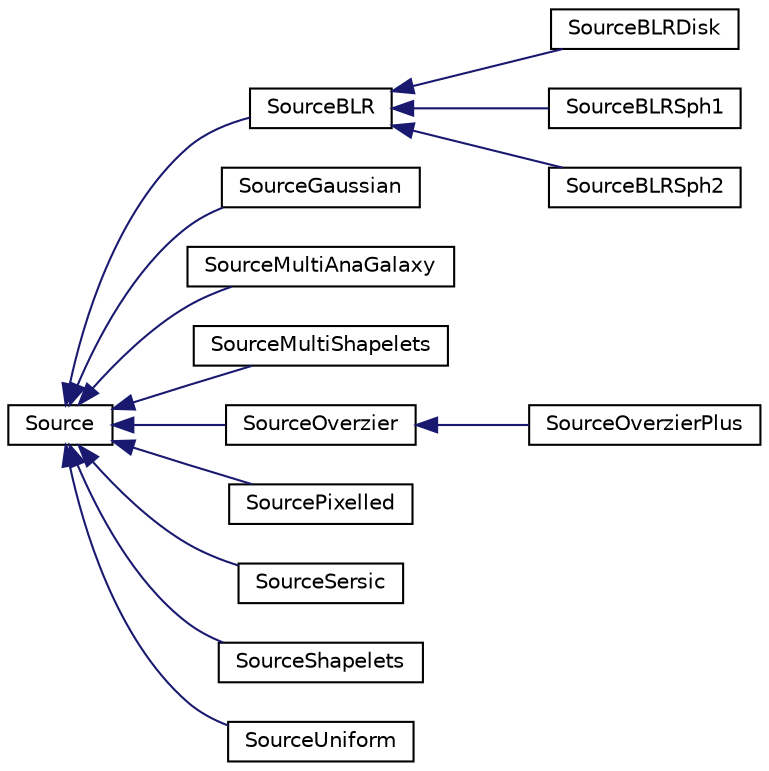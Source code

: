 digraph "Graphical Class Hierarchy"
{
 // LATEX_PDF_SIZE
  edge [fontname="Helvetica",fontsize="10",labelfontname="Helvetica",labelfontsize="10"];
  node [fontname="Helvetica",fontsize="10",shape=record];
  rankdir="LR";
  Node0 [label="Source",height=0.2,width=0.4,color="black", fillcolor="white", style="filled",URL="$class_source.html",tooltip="Base class for all sources."];
  Node0 -> Node1 [dir="back",color="midnightblue",fontsize="10",style="solid",fontname="Helvetica"];
  Node1 [label="SourceBLR",height=0.2,width=0.4,color="black", fillcolor="white", style="filled",URL="$class_source_b_l_r.html",tooltip="Base class for all sources representing the Broad Line Region (BLR) of a AGN/QSO."];
  Node1 -> Node2 [dir="back",color="midnightblue",fontsize="10",style="solid",fontname="Helvetica"];
  Node2 [label="SourceBLRDisk",height=0.2,width=0.4,color="black", fillcolor="white", style="filled",URL="$class_source_b_l_r_disk.html",tooltip="A source representing a BLR with a Keplarian disk."];
  Node1 -> Node3 [dir="back",color="midnightblue",fontsize="10",style="solid",fontname="Helvetica"];
  Node3 [label="SourceBLRSph1",height=0.2,width=0.4,color="black", fillcolor="white", style="filled",URL="$class_source_b_l_r_sph1.html",tooltip="A source representing a BLR with a spherical symmetry and circular orbits."];
  Node1 -> Node4 [dir="back",color="midnightblue",fontsize="10",style="solid",fontname="Helvetica"];
  Node4 [label="SourceBLRSph2",height=0.2,width=0.4,color="black", fillcolor="white", style="filled",URL="$class_source_b_l_r_sph2.html",tooltip="A source representing a BLR with a spherical symmetry and random velocity dispersion."];
  Node0 -> Node5 [dir="back",color="midnightblue",fontsize="10",style="solid",fontname="Helvetica"];
  Node5 [label="SourceGaussian",height=0.2,width=0.4,color="black", fillcolor="white", style="filled",URL="$class_source_gaussian.html",tooltip="A source with a Gaussian surface brightness profile."];
  Node0 -> Node6 [dir="back",color="midnightblue",fontsize="10",style="solid",fontname="Helvetica"];
  Node6 [label="SourceMultiAnaGalaxy",height=0.2,width=0.4,color="black", fillcolor="white", style="filled",URL="$class_source_multi_ana_galaxy.html",tooltip="Source that represents an analytic galaxy surface brightness model. It encapsulates a OverzierSource ..."];
  Node0 -> Node7 [dir="back",color="midnightblue",fontsize="10",style="solid",fontname="Helvetica"];
  Node7 [label="SourceMultiShapelets",height=0.2,width=0.4,color="black", fillcolor="white", style="filled",URL="$class_source_multi_shapelets.html",tooltip="Class for reading in and handling an array of SourceShapelets, made on the model of SourceMultiAnaGal..."];
  Node0 -> Node8 [dir="back",color="midnightblue",fontsize="10",style="solid",fontname="Helvetica"];
  Node8 [label="SourceOverzier",height=0.2,width=0.4,color="black", fillcolor="white", style="filled",URL="$class_source_overzier.html",tooltip="Structure for holding parameters for one or more galaxy images according to the Overzier model."];
  Node8 -> Node9 [dir="back",color="midnightblue",fontsize="10",style="solid",fontname="Helvetica"];
  Node9 [label="SourceOverzierPlus",height=0.2,width=0.4,color="black", fillcolor="white", style="filled",URL="$class_source_overzier_plus.html",tooltip="Adds some extra features to the SourceOverzier source like spiral arms, and randomizations."];
  Node0 -> Node10 [dir="back",color="midnightblue",fontsize="10",style="solid",fontname="Helvetica"];
  Node10 [label="SourcePixelled",height=0.2,width=0.4,color="black", fillcolor="white", style="filled",URL="$class_source_pixelled.html",tooltip="Class for sources described by an array of pixels."];
  Node0 -> Node11 [dir="back",color="midnightblue",fontsize="10",style="solid",fontname="Helvetica"];
  Node11 [label="SourceSersic",height=0.2,width=0.4,color="black", fillcolor="white", style="filled",URL="$class_source_sersic.html",tooltip="Class for sources described by a Sersic profile."];
  Node0 -> Node12 [dir="back",color="midnightblue",fontsize="10",style="solid",fontname="Helvetica"];
  Node12 [label="SourceShapelets",height=0.2,width=0.4,color="black", fillcolor="white", style="filled",URL="$class_source_shapelets.html",tooltip="Class for sources described by shapelets."];
  Node0 -> Node13 [dir="back",color="midnightblue",fontsize="10",style="solid",fontname="Helvetica"];
  Node13 [label="SourceUniform",height=0.2,width=0.4,color="black", fillcolor="white", style="filled",URL="$class_source_uniform.html",tooltip="A uniform surface brightness circular source."];
}

